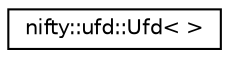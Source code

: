 digraph "Graphical Class Hierarchy"
{
  edge [fontname="Helvetica",fontsize="10",labelfontname="Helvetica",labelfontsize="10"];
  node [fontname="Helvetica",fontsize="10",shape=record];
  rankdir="LR";
  Node1 [label="nifty::ufd::Ufd\<  \>",height=0.2,width=0.4,color="black", fillcolor="white", style="filled",URL="$classnifty_1_1ufd_1_1Ufd.html"];
}
